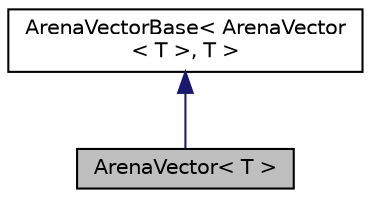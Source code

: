 digraph "ArenaVector&lt; T &gt;"
{
  edge [fontname="Helvetica",fontsize="10",labelfontname="Helvetica",labelfontsize="10"];
  node [fontname="Helvetica",fontsize="10",shape=record];
  Node0 [label="ArenaVector\< T \>",height=0.2,width=0.4,color="black", fillcolor="grey75", style="filled", fontcolor="black"];
  Node1 -> Node0 [dir="back",color="midnightblue",fontsize="10",style="solid"];
  Node1 [label="ArenaVectorBase\< ArenaVector\l\< T \>, T \>",height=0.2,width=0.4,color="black", fillcolor="white", style="filled",URL="$class_arena_vector_base.html"];
}
